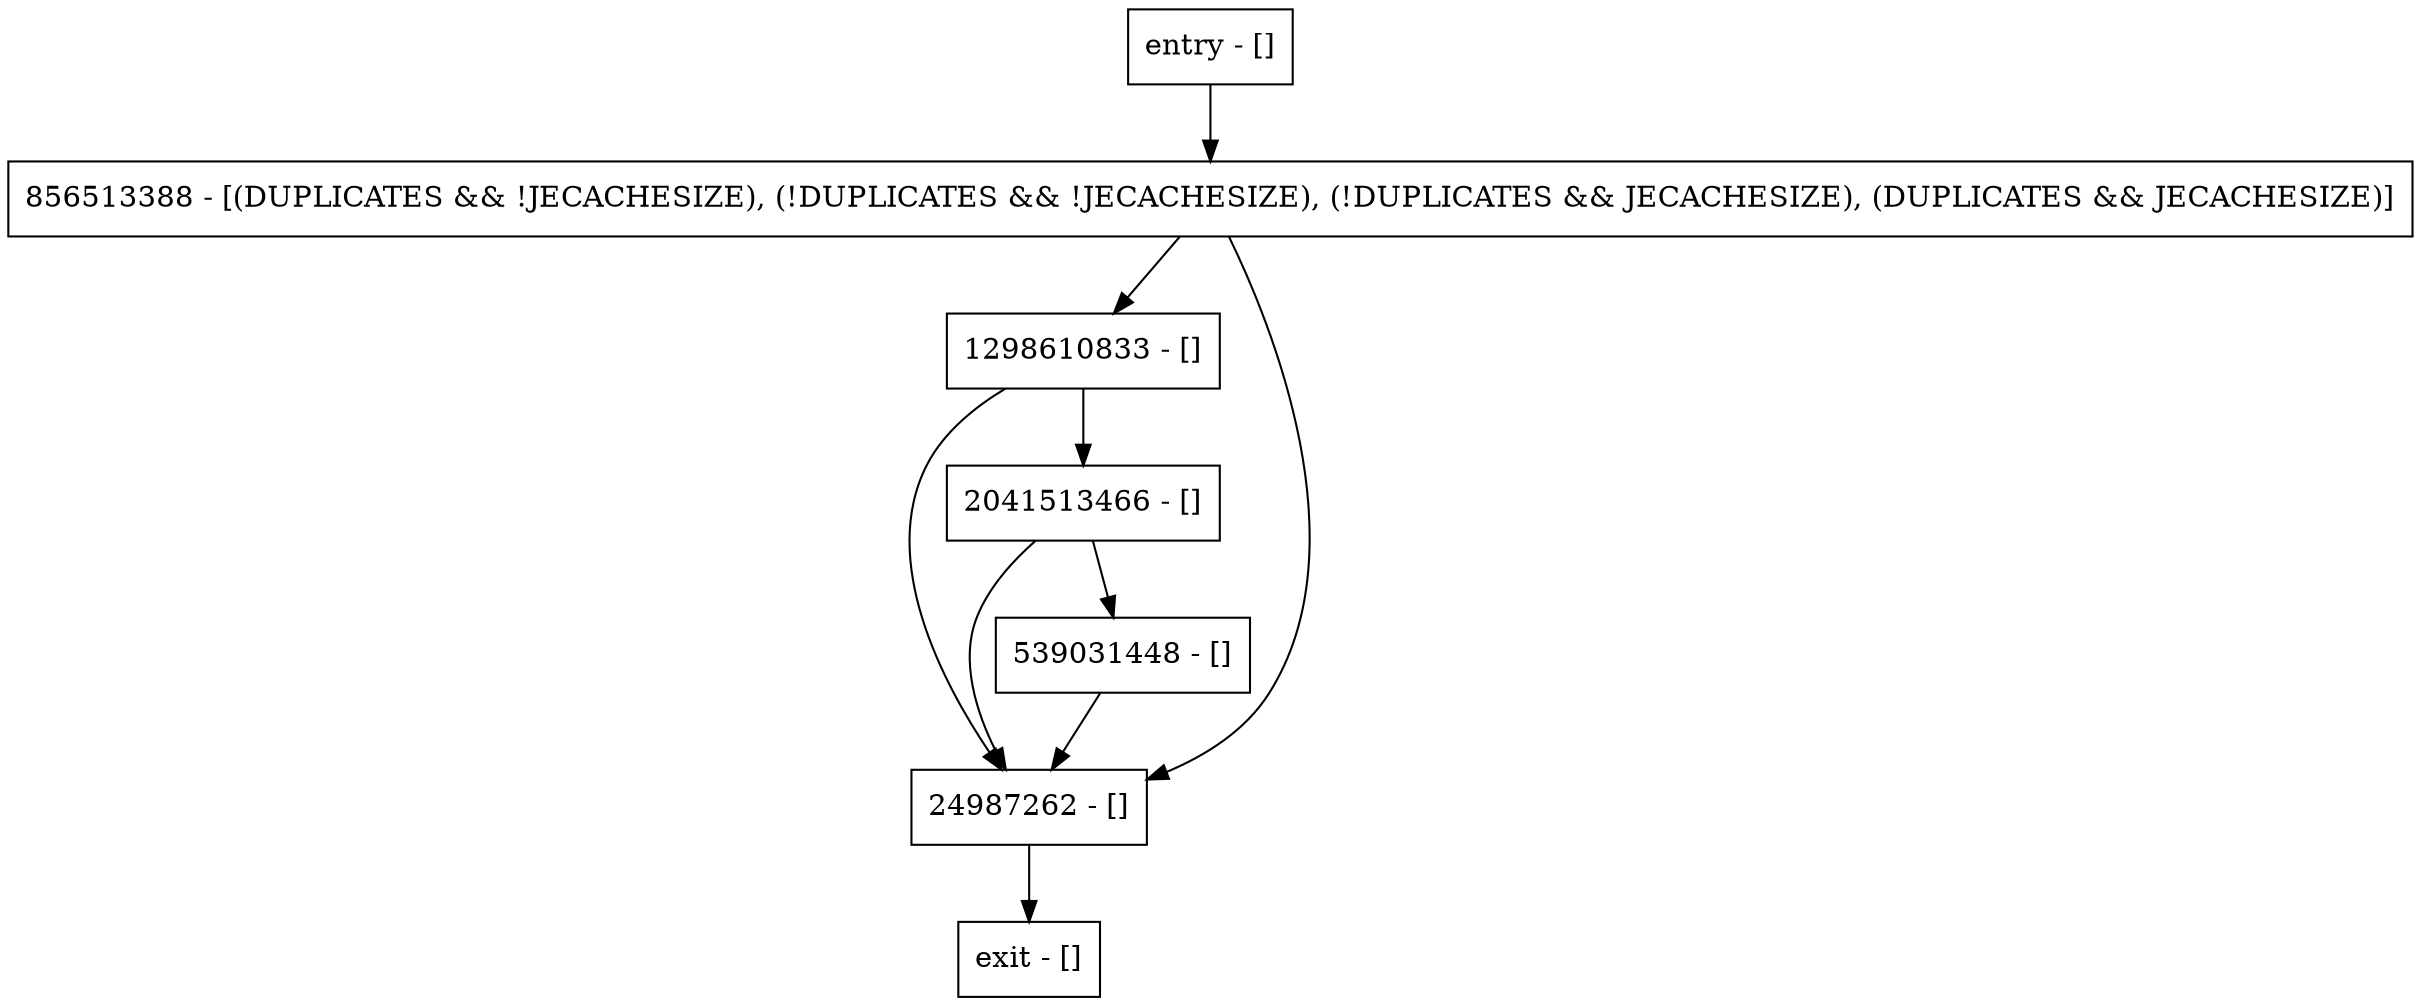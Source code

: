 digraph checkUpdatesAllowed {
node [shape=record];
entry [label="entry - []"];
exit [label="exit - []"];
856513388 [label="856513388 - [(DUPLICATES && !JECACHESIZE), (!DUPLICATES && !JECACHESIZE), (!DUPLICATES && JECACHESIZE), (DUPLICATES && JECACHESIZE)]"];
1298610833 [label="1298610833 - []"];
24987262 [label="24987262 - []"];
539031448 [label="539031448 - []"];
2041513466 [label="2041513466 - []"];
entry;
exit;
entry -> 856513388;
856513388 -> 1298610833;
856513388 -> 24987262;
1298610833 -> 24987262;
1298610833 -> 2041513466;
24987262 -> exit;
539031448 -> 24987262;
2041513466 -> 24987262;
2041513466 -> 539031448;
}
